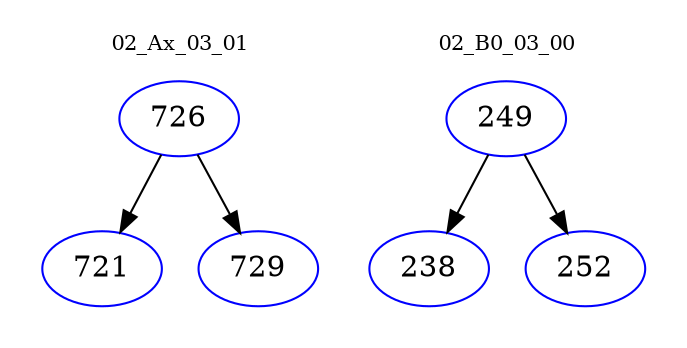 digraph{
subgraph cluster_0 {
color = white
label = "02_Ax_03_01";
fontsize=10;
T0_726 [label="726", color="blue"]
T0_726 -> T0_721 [color="black"]
T0_721 [label="721", color="blue"]
T0_726 -> T0_729 [color="black"]
T0_729 [label="729", color="blue"]
}
subgraph cluster_1 {
color = white
label = "02_B0_03_00";
fontsize=10;
T1_249 [label="249", color="blue"]
T1_249 -> T1_238 [color="black"]
T1_238 [label="238", color="blue"]
T1_249 -> T1_252 [color="black"]
T1_252 [label="252", color="blue"]
}
}
